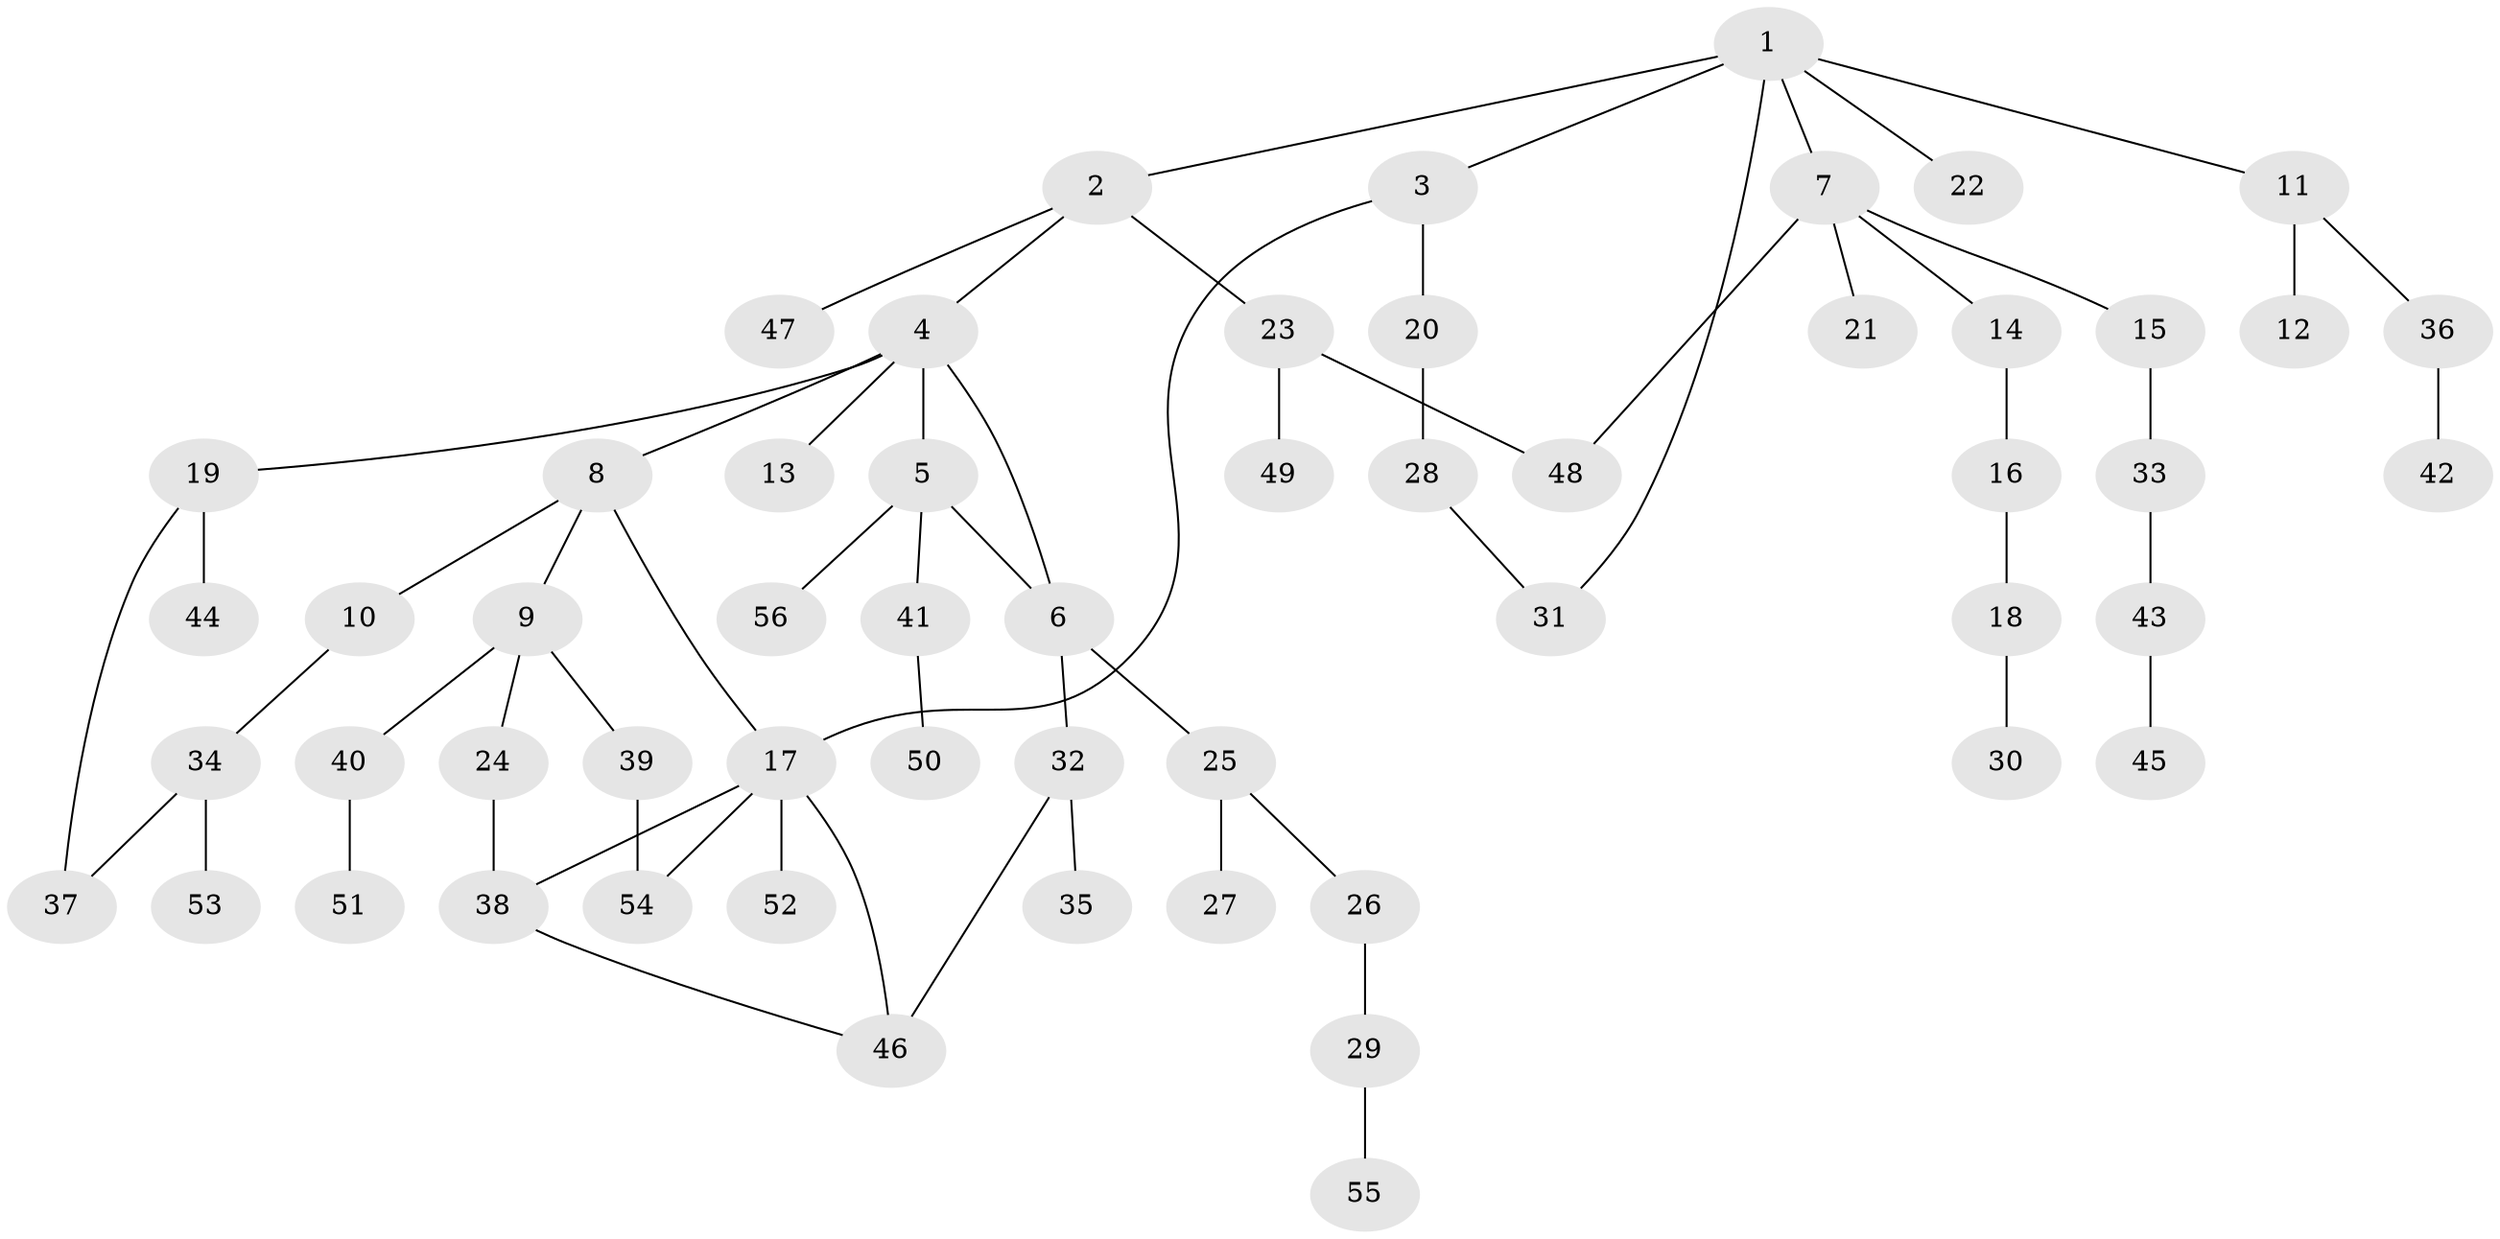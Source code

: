 // coarse degree distribution, {5: 0.075, 3: 0.175, 4: 0.1, 2: 0.45, 1: 0.2}
// Generated by graph-tools (version 1.1) at 2025/49/03/04/25 22:49:11]
// undirected, 56 vertices, 64 edges
graph export_dot {
  node [color=gray90,style=filled];
  1;
  2;
  3;
  4;
  5;
  6;
  7;
  8;
  9;
  10;
  11;
  12;
  13;
  14;
  15;
  16;
  17;
  18;
  19;
  20;
  21;
  22;
  23;
  24;
  25;
  26;
  27;
  28;
  29;
  30;
  31;
  32;
  33;
  34;
  35;
  36;
  37;
  38;
  39;
  40;
  41;
  42;
  43;
  44;
  45;
  46;
  47;
  48;
  49;
  50;
  51;
  52;
  53;
  54;
  55;
  56;
  1 -- 2;
  1 -- 3;
  1 -- 7;
  1 -- 11;
  1 -- 22;
  1 -- 31;
  2 -- 4;
  2 -- 23;
  2 -- 47;
  3 -- 17;
  3 -- 20;
  4 -- 5;
  4 -- 6;
  4 -- 8;
  4 -- 13;
  4 -- 19;
  5 -- 41;
  5 -- 56;
  5 -- 6;
  6 -- 25;
  6 -- 32;
  7 -- 14;
  7 -- 15;
  7 -- 21;
  7 -- 48;
  8 -- 9;
  8 -- 10;
  8 -- 17;
  9 -- 24;
  9 -- 39;
  9 -- 40;
  10 -- 34;
  11 -- 12;
  11 -- 36;
  14 -- 16;
  15 -- 33;
  16 -- 18;
  17 -- 52;
  17 -- 54;
  17 -- 38;
  17 -- 46;
  18 -- 30;
  19 -- 44;
  19 -- 37;
  20 -- 28;
  23 -- 48;
  23 -- 49;
  24 -- 38;
  25 -- 26;
  25 -- 27;
  26 -- 29;
  28 -- 31;
  29 -- 55;
  32 -- 35;
  32 -- 46;
  33 -- 43;
  34 -- 37;
  34 -- 53;
  36 -- 42;
  38 -- 46;
  39 -- 54;
  40 -- 51;
  41 -- 50;
  43 -- 45;
}
